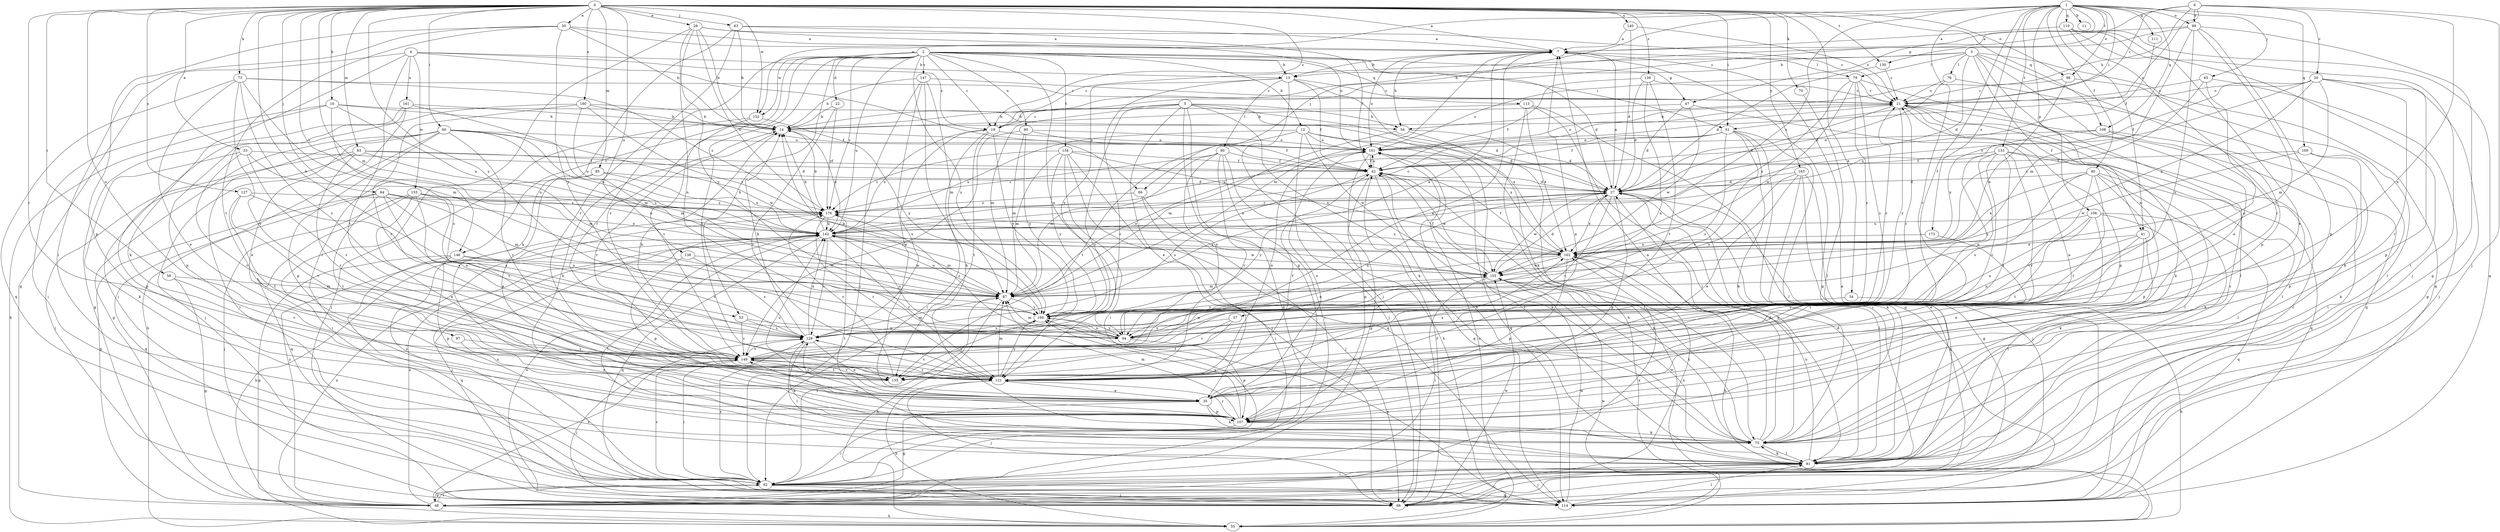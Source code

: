strict digraph  {
0;
1;
2;
3;
4;
5;
6;
7;
10;
11;
12;
13;
14;
19;
20;
21;
22;
27;
29;
30;
33;
34;
35;
37;
40;
41;
42;
47;
48;
53;
54;
55;
56;
60;
61;
62;
63;
64;
65;
66;
68;
70;
73;
75;
76;
79;
80;
81;
83;
85;
87;
90;
94;
97;
98;
99;
101;
106;
107;
108;
109;
110;
111;
113;
114;
121;
126;
127;
128;
130;
133;
134;
135;
136;
140;
142;
146;
147;
149;
152;
153;
155;
160;
161;
162;
163;
169;
173;
176;
0 -> 7  [label=a];
0 -> 10  [label=b];
0 -> 19  [label=c];
0 -> 29  [label=e];
0 -> 30  [label=e];
0 -> 33  [label=e];
0 -> 34  [label=e];
0 -> 53  [label=h];
0 -> 56  [label=i];
0 -> 60  [label=i];
0 -> 61  [label=i];
0 -> 63  [label=j];
0 -> 64  [label=j];
0 -> 70  [label=k];
0 -> 73  [label=k];
0 -> 83  [label=m];
0 -> 85  [label=m];
0 -> 87  [label=m];
0 -> 97  [label=o];
0 -> 98  [label=o];
0 -> 108  [label=q];
0 -> 121  [label=r];
0 -> 126  [label=s];
0 -> 127  [label=s];
0 -> 130  [label=t];
0 -> 136  [label=u];
0 -> 140  [label=u];
0 -> 146  [label=v];
0 -> 152  [label=w];
0 -> 160  [label=x];
0 -> 163  [label=y];
0 -> 169  [label=y];
1 -> 11  [label=b];
1 -> 37  [label=f];
1 -> 40  [label=f];
1 -> 41  [label=f];
1 -> 47  [label=g];
1 -> 61  [label=i];
1 -> 65  [label=j];
1 -> 66  [label=j];
1 -> 98  [label=o];
1 -> 99  [label=o];
1 -> 106  [label=p];
1 -> 108  [label=q];
1 -> 109  [label=q];
1 -> 110  [label=q];
1 -> 111  [label=q];
1 -> 121  [label=r];
1 -> 130  [label=t];
1 -> 133  [label=t];
1 -> 142  [label=u];
1 -> 152  [label=w];
1 -> 173  [label=z];
2 -> 12  [label=b];
2 -> 13  [label=b];
2 -> 19  [label=c];
2 -> 22  [label=d];
2 -> 27  [label=d];
2 -> 47  [label=g];
2 -> 53  [label=h];
2 -> 61  [label=i];
2 -> 90  [label=n];
2 -> 94  [label=n];
2 -> 113  [label=q];
2 -> 121  [label=r];
2 -> 134  [label=t];
2 -> 135  [label=t];
2 -> 142  [label=u];
2 -> 146  [label=v];
2 -> 147  [label=v];
2 -> 149  [label=v];
2 -> 152  [label=w];
2 -> 169  [label=y];
2 -> 176  [label=z];
3 -> 13  [label=b];
3 -> 19  [label=c];
3 -> 27  [label=d];
3 -> 35  [label=e];
3 -> 41  [label=f];
3 -> 76  [label=l];
3 -> 79  [label=l];
3 -> 94  [label=n];
3 -> 107  [label=p];
3 -> 114  [label=q];
4 -> 13  [label=b];
4 -> 19  [label=c];
4 -> 48  [label=g];
4 -> 66  [label=j];
4 -> 75  [label=k];
4 -> 135  [label=t];
4 -> 153  [label=w];
4 -> 161  [label=x];
5 -> 19  [label=c];
5 -> 27  [label=d];
5 -> 35  [label=e];
5 -> 48  [label=g];
5 -> 54  [label=h];
5 -> 75  [label=k];
5 -> 87  [label=m];
5 -> 107  [label=p];
5 -> 121  [label=r];
5 -> 162  [label=x];
6 -> 19  [label=c];
6 -> 20  [label=c];
6 -> 21  [label=c];
6 -> 54  [label=h];
6 -> 68  [label=j];
6 -> 94  [label=n];
6 -> 99  [label=o];
6 -> 101  [label=o];
7 -> 13  [label=b];
7 -> 48  [label=g];
7 -> 54  [label=h];
7 -> 79  [label=l];
7 -> 87  [label=m];
7 -> 101  [label=o];
10 -> 14  [label=b];
10 -> 54  [label=h];
10 -> 55  [label=h];
10 -> 62  [label=i];
10 -> 128  [label=s];
10 -> 142  [label=u];
12 -> 27  [label=d];
12 -> 68  [label=j];
12 -> 101  [label=o];
12 -> 135  [label=t];
12 -> 142  [label=u];
12 -> 155  [label=w];
12 -> 162  [label=x];
13 -> 21  [label=c];
13 -> 42  [label=f];
13 -> 68  [label=j];
13 -> 75  [label=k];
13 -> 80  [label=l];
13 -> 121  [label=r];
13 -> 169  [label=y];
14 -> 101  [label=o];
14 -> 121  [label=r];
14 -> 142  [label=u];
19 -> 62  [label=i];
19 -> 101  [label=o];
19 -> 128  [label=s];
19 -> 135  [label=t];
19 -> 142  [label=u];
19 -> 169  [label=y];
20 -> 21  [label=c];
20 -> 48  [label=g];
20 -> 87  [label=m];
20 -> 107  [label=p];
20 -> 121  [label=r];
20 -> 142  [label=u];
20 -> 162  [label=x];
20 -> 176  [label=z];
21 -> 14  [label=b];
21 -> 27  [label=d];
21 -> 75  [label=k];
21 -> 101  [label=o];
21 -> 107  [label=p];
21 -> 114  [label=q];
21 -> 169  [label=y];
22 -> 14  [label=b];
22 -> 121  [label=r];
22 -> 176  [label=z];
27 -> 7  [label=a];
27 -> 48  [label=g];
27 -> 75  [label=k];
27 -> 81  [label=l];
27 -> 107  [label=p];
27 -> 142  [label=u];
27 -> 149  [label=v];
27 -> 155  [label=w];
27 -> 162  [label=x];
27 -> 169  [label=y];
27 -> 176  [label=z];
29 -> 7  [label=a];
29 -> 14  [label=b];
29 -> 21  [label=c];
29 -> 81  [label=l];
29 -> 94  [label=n];
29 -> 169  [label=y];
29 -> 176  [label=z];
30 -> 7  [label=a];
30 -> 14  [label=b];
30 -> 81  [label=l];
30 -> 101  [label=o];
30 -> 107  [label=p];
30 -> 135  [label=t];
30 -> 169  [label=y];
33 -> 42  [label=f];
33 -> 75  [label=k];
33 -> 121  [label=r];
33 -> 142  [label=u];
33 -> 149  [label=v];
34 -> 55  [label=h];
34 -> 169  [label=y];
35 -> 7  [label=a];
35 -> 48  [label=g];
35 -> 75  [label=k];
35 -> 101  [label=o];
35 -> 107  [label=p];
35 -> 128  [label=s];
35 -> 142  [label=u];
37 -> 128  [label=s];
37 -> 135  [label=t];
37 -> 149  [label=v];
40 -> 27  [label=d];
40 -> 75  [label=k];
40 -> 81  [label=l];
40 -> 107  [label=p];
40 -> 128  [label=s];
40 -> 135  [label=t];
40 -> 149  [label=v];
40 -> 162  [label=x];
41 -> 35  [label=e];
41 -> 81  [label=l];
41 -> 94  [label=n];
41 -> 135  [label=t];
41 -> 162  [label=x];
42 -> 27  [label=d];
42 -> 75  [label=k];
42 -> 101  [label=o];
42 -> 107  [label=p];
42 -> 114  [label=q];
42 -> 128  [label=s];
42 -> 155  [label=w];
47 -> 14  [label=b];
47 -> 27  [label=d];
47 -> 35  [label=e];
47 -> 155  [label=w];
48 -> 55  [label=h];
48 -> 62  [label=i];
48 -> 128  [label=s];
48 -> 142  [label=u];
48 -> 162  [label=x];
48 -> 176  [label=z];
53 -> 94  [label=n];
53 -> 128  [label=s];
53 -> 149  [label=v];
54 -> 27  [label=d];
54 -> 55  [label=h];
54 -> 87  [label=m];
55 -> 101  [label=o];
55 -> 142  [label=u];
55 -> 155  [label=w];
56 -> 48  [label=g];
56 -> 87  [label=m];
56 -> 149  [label=v];
60 -> 48  [label=g];
60 -> 55  [label=h];
60 -> 62  [label=i];
60 -> 68  [label=j];
60 -> 87  [label=m];
60 -> 101  [label=o];
60 -> 107  [label=p];
60 -> 121  [label=r];
60 -> 142  [label=u];
60 -> 155  [label=w];
61 -> 42  [label=f];
61 -> 62  [label=i];
61 -> 75  [label=k];
61 -> 81  [label=l];
61 -> 101  [label=o];
61 -> 128  [label=s];
61 -> 142  [label=u];
61 -> 149  [label=v];
62 -> 48  [label=g];
62 -> 68  [label=j];
62 -> 114  [label=q];
62 -> 128  [label=s];
62 -> 142  [label=u];
62 -> 149  [label=v];
62 -> 176  [label=z];
63 -> 7  [label=a];
63 -> 14  [label=b];
63 -> 42  [label=f];
63 -> 75  [label=k];
63 -> 121  [label=r];
64 -> 48  [label=g];
64 -> 87  [label=m];
64 -> 94  [label=n];
64 -> 114  [label=q];
64 -> 128  [label=s];
64 -> 135  [label=t];
64 -> 162  [label=x];
64 -> 176  [label=z];
65 -> 21  [label=c];
65 -> 68  [label=j];
65 -> 94  [label=n];
65 -> 162  [label=x];
66 -> 62  [label=i];
66 -> 68  [label=j];
66 -> 176  [label=z];
68 -> 42  [label=f];
68 -> 142  [label=u];
68 -> 155  [label=w];
68 -> 162  [label=x];
70 -> 81  [label=l];
73 -> 21  [label=c];
73 -> 35  [label=e];
73 -> 87  [label=m];
73 -> 114  [label=q];
73 -> 128  [label=s];
73 -> 149  [label=v];
73 -> 176  [label=z];
75 -> 7  [label=a];
75 -> 27  [label=d];
75 -> 42  [label=f];
75 -> 81  [label=l];
76 -> 21  [label=c];
76 -> 27  [label=d];
76 -> 75  [label=k];
79 -> 21  [label=c];
79 -> 81  [label=l];
79 -> 101  [label=o];
79 -> 128  [label=s];
79 -> 155  [label=w];
79 -> 162  [label=x];
79 -> 169  [label=y];
80 -> 42  [label=f];
80 -> 55  [label=h];
80 -> 62  [label=i];
80 -> 87  [label=m];
80 -> 94  [label=n];
80 -> 121  [label=r];
80 -> 176  [label=z];
81 -> 21  [label=c];
81 -> 27  [label=d];
81 -> 62  [label=i];
81 -> 68  [label=j];
81 -> 75  [label=k];
81 -> 101  [label=o];
81 -> 155  [label=w];
81 -> 162  [label=x];
83 -> 27  [label=d];
83 -> 42  [label=f];
83 -> 68  [label=j];
83 -> 87  [label=m];
83 -> 107  [label=p];
83 -> 121  [label=r];
85 -> 27  [label=d];
85 -> 35  [label=e];
85 -> 62  [label=i];
85 -> 142  [label=u];
87 -> 7  [label=a];
87 -> 55  [label=h];
87 -> 62  [label=i];
87 -> 101  [label=o];
87 -> 142  [label=u];
87 -> 169  [label=y];
90 -> 42  [label=f];
90 -> 87  [label=m];
90 -> 101  [label=o];
90 -> 149  [label=v];
90 -> 169  [label=y];
94 -> 27  [label=d];
94 -> 87  [label=m];
94 -> 107  [label=p];
94 -> 142  [label=u];
94 -> 169  [label=y];
94 -> 176  [label=z];
97 -> 35  [label=e];
97 -> 149  [label=v];
98 -> 21  [label=c];
98 -> 81  [label=l];
98 -> 155  [label=w];
99 -> 7  [label=a];
99 -> 14  [label=b];
99 -> 48  [label=g];
99 -> 87  [label=m];
99 -> 107  [label=p];
99 -> 128  [label=s];
99 -> 149  [label=v];
101 -> 42  [label=f];
101 -> 48  [label=g];
101 -> 81  [label=l];
101 -> 114  [label=q];
106 -> 35  [label=e];
106 -> 75  [label=k];
106 -> 94  [label=n];
106 -> 114  [label=q];
106 -> 135  [label=t];
106 -> 142  [label=u];
107 -> 14  [label=b];
107 -> 62  [label=i];
107 -> 75  [label=k];
107 -> 87  [label=m];
107 -> 121  [label=r];
107 -> 149  [label=v];
107 -> 169  [label=y];
108 -> 62  [label=i];
108 -> 81  [label=l];
108 -> 101  [label=o];
108 -> 162  [label=x];
109 -> 42  [label=f];
109 -> 75  [label=k];
109 -> 107  [label=p];
109 -> 155  [label=w];
110 -> 7  [label=a];
110 -> 35  [label=e];
110 -> 62  [label=i];
110 -> 68  [label=j];
110 -> 114  [label=q];
110 -> 121  [label=r];
111 -> 42  [label=f];
113 -> 14  [label=b];
113 -> 55  [label=h];
113 -> 81  [label=l];
113 -> 114  [label=q];
113 -> 162  [label=x];
114 -> 7  [label=a];
114 -> 21  [label=c];
114 -> 81  [label=l];
114 -> 155  [label=w];
114 -> 169  [label=y];
121 -> 35  [label=e];
121 -> 42  [label=f];
121 -> 55  [label=h];
121 -> 68  [label=j];
121 -> 87  [label=m];
121 -> 101  [label=o];
121 -> 128  [label=s];
121 -> 162  [label=x];
121 -> 169  [label=y];
126 -> 21  [label=c];
126 -> 27  [label=d];
126 -> 42  [label=f];
126 -> 94  [label=n];
126 -> 135  [label=t];
127 -> 94  [label=n];
127 -> 135  [label=t];
127 -> 149  [label=v];
127 -> 176  [label=z];
128 -> 14  [label=b];
128 -> 21  [label=c];
128 -> 35  [label=e];
128 -> 75  [label=k];
128 -> 81  [label=l];
128 -> 87  [label=m];
128 -> 142  [label=u];
128 -> 149  [label=v];
130 -> 21  [label=c];
130 -> 27  [label=d];
133 -> 42  [label=f];
133 -> 81  [label=l];
133 -> 94  [label=n];
133 -> 114  [label=q];
133 -> 121  [label=r];
133 -> 135  [label=t];
133 -> 149  [label=v];
133 -> 169  [label=y];
134 -> 42  [label=f];
134 -> 62  [label=i];
134 -> 68  [label=j];
134 -> 87  [label=m];
134 -> 114  [label=q];
134 -> 162  [label=x];
134 -> 169  [label=y];
134 -> 176  [label=z];
135 -> 149  [label=v];
135 -> 169  [label=y];
135 -> 176  [label=z];
136 -> 107  [label=p];
136 -> 128  [label=s];
136 -> 155  [label=w];
140 -> 7  [label=a];
140 -> 21  [label=c];
140 -> 27  [label=d];
142 -> 14  [label=b];
142 -> 21  [label=c];
142 -> 55  [label=h];
142 -> 68  [label=j];
142 -> 81  [label=l];
142 -> 87  [label=m];
142 -> 114  [label=q];
142 -> 121  [label=r];
142 -> 128  [label=s];
142 -> 155  [label=w];
142 -> 162  [label=x];
146 -> 48  [label=g];
146 -> 107  [label=p];
146 -> 114  [label=q];
146 -> 128  [label=s];
146 -> 155  [label=w];
147 -> 14  [label=b];
147 -> 21  [label=c];
147 -> 35  [label=e];
147 -> 62  [label=i];
147 -> 75  [label=k];
147 -> 87  [label=m];
149 -> 7  [label=a];
149 -> 14  [label=b];
149 -> 62  [label=i];
149 -> 68  [label=j];
149 -> 121  [label=r];
149 -> 135  [label=t];
149 -> 155  [label=w];
152 -> 68  [label=j];
152 -> 149  [label=v];
152 -> 169  [label=y];
153 -> 35  [label=e];
153 -> 68  [label=j];
153 -> 114  [label=q];
153 -> 128  [label=s];
153 -> 142  [label=u];
153 -> 149  [label=v];
153 -> 176  [label=z];
155 -> 27  [label=d];
155 -> 42  [label=f];
155 -> 62  [label=i];
155 -> 75  [label=k];
155 -> 87  [label=m];
160 -> 14  [label=b];
160 -> 42  [label=f];
160 -> 107  [label=p];
160 -> 142  [label=u];
160 -> 149  [label=v];
160 -> 162  [label=x];
161 -> 14  [label=b];
161 -> 35  [label=e];
161 -> 48  [label=g];
161 -> 62  [label=i];
161 -> 87  [label=m];
162 -> 42  [label=f];
162 -> 55  [label=h];
162 -> 94  [label=n];
162 -> 107  [label=p];
162 -> 155  [label=w];
162 -> 176  [label=z];
163 -> 27  [label=d];
163 -> 35  [label=e];
163 -> 48  [label=g];
163 -> 68  [label=j];
163 -> 75  [label=k];
163 -> 169  [label=y];
169 -> 14  [label=b];
169 -> 21  [label=c];
169 -> 94  [label=n];
169 -> 128  [label=s];
173 -> 121  [label=r];
173 -> 162  [label=x];
176 -> 14  [label=b];
176 -> 81  [label=l];
176 -> 121  [label=r];
176 -> 142  [label=u];
}
